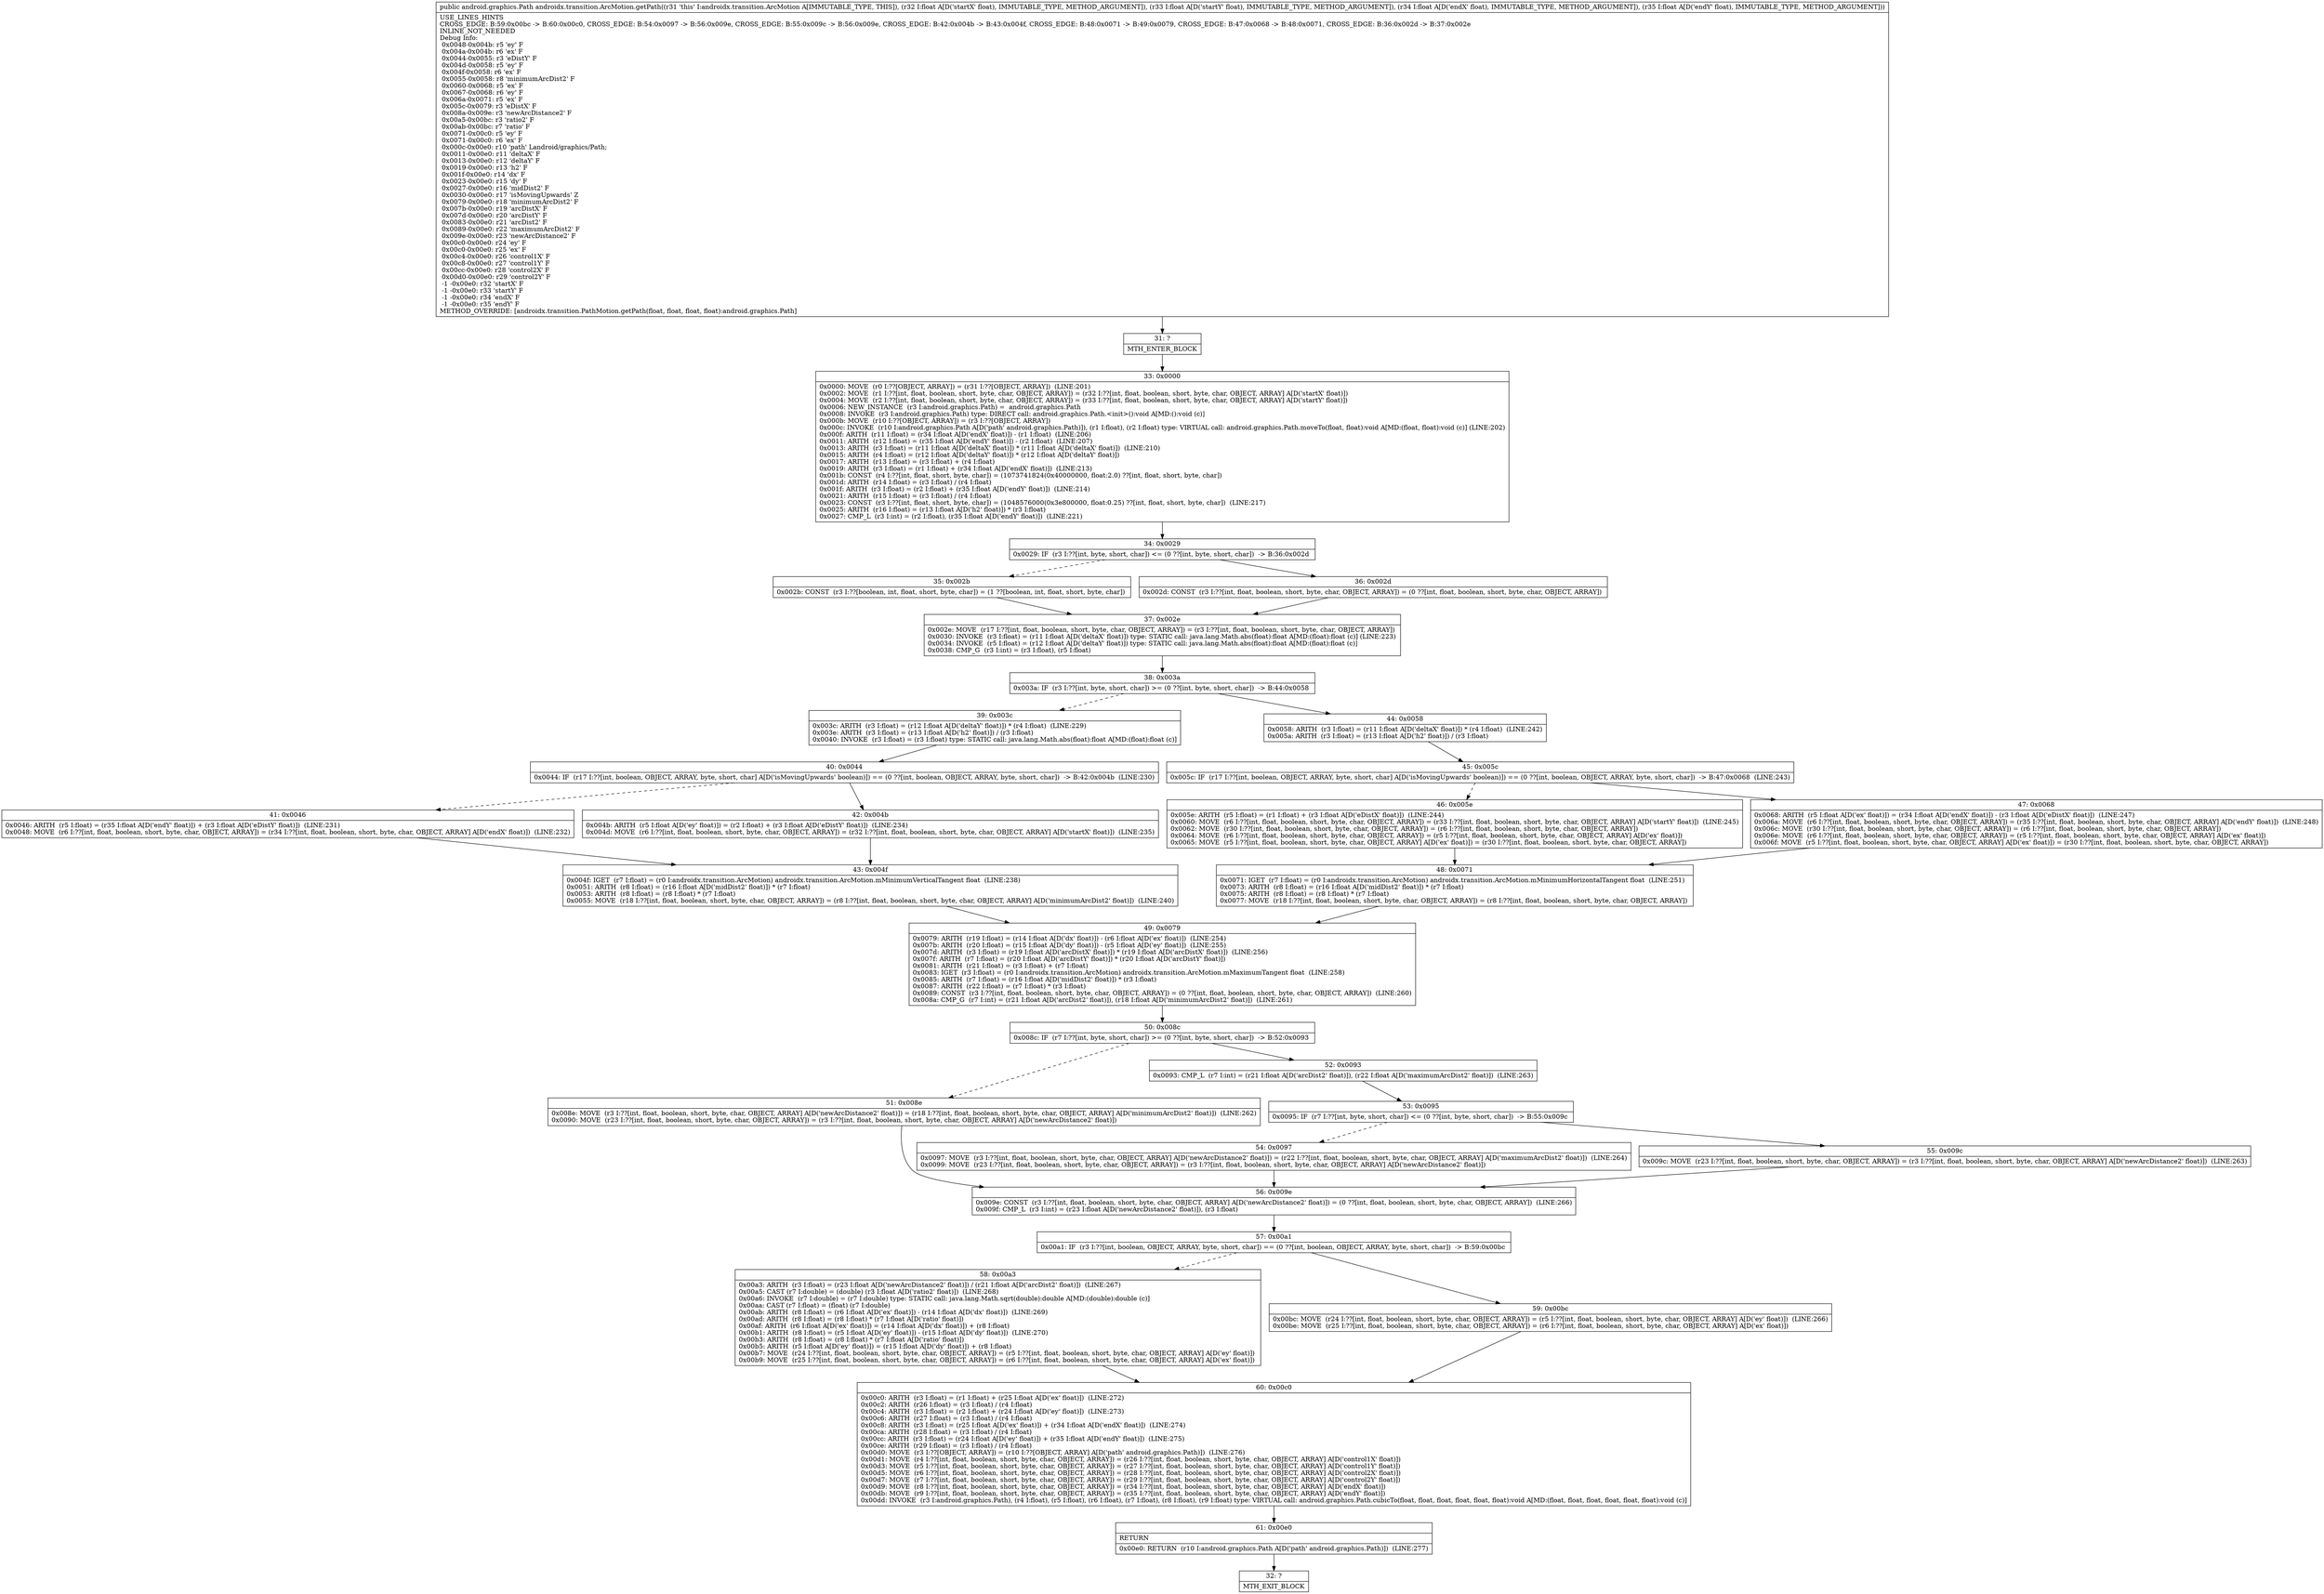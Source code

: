 digraph "CFG forandroidx.transition.ArcMotion.getPath(FFFF)Landroid\/graphics\/Path;" {
Node_31 [shape=record,label="{31\:\ ?|MTH_ENTER_BLOCK\l}"];
Node_33 [shape=record,label="{33\:\ 0x0000|0x0000: MOVE  (r0 I:??[OBJECT, ARRAY]) = (r31 I:??[OBJECT, ARRAY])  (LINE:201)\l0x0002: MOVE  (r1 I:??[int, float, boolean, short, byte, char, OBJECT, ARRAY]) = (r32 I:??[int, float, boolean, short, byte, char, OBJECT, ARRAY] A[D('startX' float)]) \l0x0004: MOVE  (r2 I:??[int, float, boolean, short, byte, char, OBJECT, ARRAY]) = (r33 I:??[int, float, boolean, short, byte, char, OBJECT, ARRAY] A[D('startY' float)]) \l0x0006: NEW_INSTANCE  (r3 I:android.graphics.Path) =  android.graphics.Path \l0x0008: INVOKE  (r3 I:android.graphics.Path) type: DIRECT call: android.graphics.Path.\<init\>():void A[MD:():void (c)]\l0x000b: MOVE  (r10 I:??[OBJECT, ARRAY]) = (r3 I:??[OBJECT, ARRAY]) \l0x000c: INVOKE  (r10 I:android.graphics.Path A[D('path' android.graphics.Path)]), (r1 I:float), (r2 I:float) type: VIRTUAL call: android.graphics.Path.moveTo(float, float):void A[MD:(float, float):void (c)] (LINE:202)\l0x000f: ARITH  (r11 I:float) = (r34 I:float A[D('endX' float)]) \- (r1 I:float)  (LINE:206)\l0x0011: ARITH  (r12 I:float) = (r35 I:float A[D('endY' float)]) \- (r2 I:float)  (LINE:207)\l0x0013: ARITH  (r3 I:float) = (r11 I:float A[D('deltaX' float)]) * (r11 I:float A[D('deltaX' float)])  (LINE:210)\l0x0015: ARITH  (r4 I:float) = (r12 I:float A[D('deltaY' float)]) * (r12 I:float A[D('deltaY' float)]) \l0x0017: ARITH  (r13 I:float) = (r3 I:float) + (r4 I:float) \l0x0019: ARITH  (r3 I:float) = (r1 I:float) + (r34 I:float A[D('endX' float)])  (LINE:213)\l0x001b: CONST  (r4 I:??[int, float, short, byte, char]) = (1073741824(0x40000000, float:2.0) ??[int, float, short, byte, char]) \l0x001d: ARITH  (r14 I:float) = (r3 I:float) \/ (r4 I:float) \l0x001f: ARITH  (r3 I:float) = (r2 I:float) + (r35 I:float A[D('endY' float)])  (LINE:214)\l0x0021: ARITH  (r15 I:float) = (r3 I:float) \/ (r4 I:float) \l0x0023: CONST  (r3 I:??[int, float, short, byte, char]) = (1048576000(0x3e800000, float:0.25) ??[int, float, short, byte, char])  (LINE:217)\l0x0025: ARITH  (r16 I:float) = (r13 I:float A[D('h2' float)]) * (r3 I:float) \l0x0027: CMP_L  (r3 I:int) = (r2 I:float), (r35 I:float A[D('endY' float)])  (LINE:221)\l}"];
Node_34 [shape=record,label="{34\:\ 0x0029|0x0029: IF  (r3 I:??[int, byte, short, char]) \<= (0 ??[int, byte, short, char])  \-\> B:36:0x002d \l}"];
Node_35 [shape=record,label="{35\:\ 0x002b|0x002b: CONST  (r3 I:??[boolean, int, float, short, byte, char]) = (1 ??[boolean, int, float, short, byte, char]) \l}"];
Node_37 [shape=record,label="{37\:\ 0x002e|0x002e: MOVE  (r17 I:??[int, float, boolean, short, byte, char, OBJECT, ARRAY]) = (r3 I:??[int, float, boolean, short, byte, char, OBJECT, ARRAY]) \l0x0030: INVOKE  (r3 I:float) = (r11 I:float A[D('deltaX' float)]) type: STATIC call: java.lang.Math.abs(float):float A[MD:(float):float (c)] (LINE:223)\l0x0034: INVOKE  (r5 I:float) = (r12 I:float A[D('deltaY' float)]) type: STATIC call: java.lang.Math.abs(float):float A[MD:(float):float (c)]\l0x0038: CMP_G  (r3 I:int) = (r3 I:float), (r5 I:float) \l}"];
Node_38 [shape=record,label="{38\:\ 0x003a|0x003a: IF  (r3 I:??[int, byte, short, char]) \>= (0 ??[int, byte, short, char])  \-\> B:44:0x0058 \l}"];
Node_39 [shape=record,label="{39\:\ 0x003c|0x003c: ARITH  (r3 I:float) = (r12 I:float A[D('deltaY' float)]) * (r4 I:float)  (LINE:229)\l0x003e: ARITH  (r3 I:float) = (r13 I:float A[D('h2' float)]) \/ (r3 I:float) \l0x0040: INVOKE  (r3 I:float) = (r3 I:float) type: STATIC call: java.lang.Math.abs(float):float A[MD:(float):float (c)]\l}"];
Node_40 [shape=record,label="{40\:\ 0x0044|0x0044: IF  (r17 I:??[int, boolean, OBJECT, ARRAY, byte, short, char] A[D('isMovingUpwards' boolean)]) == (0 ??[int, boolean, OBJECT, ARRAY, byte, short, char])  \-\> B:42:0x004b  (LINE:230)\l}"];
Node_41 [shape=record,label="{41\:\ 0x0046|0x0046: ARITH  (r5 I:float) = (r35 I:float A[D('endY' float)]) + (r3 I:float A[D('eDistY' float)])  (LINE:231)\l0x0048: MOVE  (r6 I:??[int, float, boolean, short, byte, char, OBJECT, ARRAY]) = (r34 I:??[int, float, boolean, short, byte, char, OBJECT, ARRAY] A[D('endX' float)])  (LINE:232)\l}"];
Node_43 [shape=record,label="{43\:\ 0x004f|0x004f: IGET  (r7 I:float) = (r0 I:androidx.transition.ArcMotion) androidx.transition.ArcMotion.mMinimumVerticalTangent float  (LINE:238)\l0x0051: ARITH  (r8 I:float) = (r16 I:float A[D('midDist2' float)]) * (r7 I:float) \l0x0053: ARITH  (r8 I:float) = (r8 I:float) * (r7 I:float) \l0x0055: MOVE  (r18 I:??[int, float, boolean, short, byte, char, OBJECT, ARRAY]) = (r8 I:??[int, float, boolean, short, byte, char, OBJECT, ARRAY] A[D('minimumArcDist2' float)])  (LINE:240)\l}"];
Node_49 [shape=record,label="{49\:\ 0x0079|0x0079: ARITH  (r19 I:float) = (r14 I:float A[D('dx' float)]) \- (r6 I:float A[D('ex' float)])  (LINE:254)\l0x007b: ARITH  (r20 I:float) = (r15 I:float A[D('dy' float)]) \- (r5 I:float A[D('ey' float)])  (LINE:255)\l0x007d: ARITH  (r3 I:float) = (r19 I:float A[D('arcDistX' float)]) * (r19 I:float A[D('arcDistX' float)])  (LINE:256)\l0x007f: ARITH  (r7 I:float) = (r20 I:float A[D('arcDistY' float)]) * (r20 I:float A[D('arcDistY' float)]) \l0x0081: ARITH  (r21 I:float) = (r3 I:float) + (r7 I:float) \l0x0083: IGET  (r3 I:float) = (r0 I:androidx.transition.ArcMotion) androidx.transition.ArcMotion.mMaximumTangent float  (LINE:258)\l0x0085: ARITH  (r7 I:float) = (r16 I:float A[D('midDist2' float)]) * (r3 I:float) \l0x0087: ARITH  (r22 I:float) = (r7 I:float) * (r3 I:float) \l0x0089: CONST  (r3 I:??[int, float, boolean, short, byte, char, OBJECT, ARRAY]) = (0 ??[int, float, boolean, short, byte, char, OBJECT, ARRAY])  (LINE:260)\l0x008a: CMP_G  (r7 I:int) = (r21 I:float A[D('arcDist2' float)]), (r18 I:float A[D('minimumArcDist2' float)])  (LINE:261)\l}"];
Node_50 [shape=record,label="{50\:\ 0x008c|0x008c: IF  (r7 I:??[int, byte, short, char]) \>= (0 ??[int, byte, short, char])  \-\> B:52:0x0093 \l}"];
Node_51 [shape=record,label="{51\:\ 0x008e|0x008e: MOVE  (r3 I:??[int, float, boolean, short, byte, char, OBJECT, ARRAY] A[D('newArcDistance2' float)]) = (r18 I:??[int, float, boolean, short, byte, char, OBJECT, ARRAY] A[D('minimumArcDist2' float)])  (LINE:262)\l0x0090: MOVE  (r23 I:??[int, float, boolean, short, byte, char, OBJECT, ARRAY]) = (r3 I:??[int, float, boolean, short, byte, char, OBJECT, ARRAY] A[D('newArcDistance2' float)]) \l}"];
Node_56 [shape=record,label="{56\:\ 0x009e|0x009e: CONST  (r3 I:??[int, float, boolean, short, byte, char, OBJECT, ARRAY] A[D('newArcDistance2' float)]) = (0 ??[int, float, boolean, short, byte, char, OBJECT, ARRAY])  (LINE:266)\l0x009f: CMP_L  (r3 I:int) = (r23 I:float A[D('newArcDistance2' float)]), (r3 I:float) \l}"];
Node_57 [shape=record,label="{57\:\ 0x00a1|0x00a1: IF  (r3 I:??[int, boolean, OBJECT, ARRAY, byte, short, char]) == (0 ??[int, boolean, OBJECT, ARRAY, byte, short, char])  \-\> B:59:0x00bc \l}"];
Node_58 [shape=record,label="{58\:\ 0x00a3|0x00a3: ARITH  (r3 I:float) = (r23 I:float A[D('newArcDistance2' float)]) \/ (r21 I:float A[D('arcDist2' float)])  (LINE:267)\l0x00a5: CAST (r7 I:double) = (double) (r3 I:float A[D('ratio2' float)])  (LINE:268)\l0x00a6: INVOKE  (r7 I:double) = (r7 I:double) type: STATIC call: java.lang.Math.sqrt(double):double A[MD:(double):double (c)]\l0x00aa: CAST (r7 I:float) = (float) (r7 I:double) \l0x00ab: ARITH  (r8 I:float) = (r6 I:float A[D('ex' float)]) \- (r14 I:float A[D('dx' float)])  (LINE:269)\l0x00ad: ARITH  (r8 I:float) = (r8 I:float) * (r7 I:float A[D('ratio' float)]) \l0x00af: ARITH  (r6 I:float A[D('ex' float)]) = (r14 I:float A[D('dx' float)]) + (r8 I:float) \l0x00b1: ARITH  (r8 I:float) = (r5 I:float A[D('ey' float)]) \- (r15 I:float A[D('dy' float)])  (LINE:270)\l0x00b3: ARITH  (r8 I:float) = (r8 I:float) * (r7 I:float A[D('ratio' float)]) \l0x00b5: ARITH  (r5 I:float A[D('ey' float)]) = (r15 I:float A[D('dy' float)]) + (r8 I:float) \l0x00b7: MOVE  (r24 I:??[int, float, boolean, short, byte, char, OBJECT, ARRAY]) = (r5 I:??[int, float, boolean, short, byte, char, OBJECT, ARRAY] A[D('ey' float)]) \l0x00b9: MOVE  (r25 I:??[int, float, boolean, short, byte, char, OBJECT, ARRAY]) = (r6 I:??[int, float, boolean, short, byte, char, OBJECT, ARRAY] A[D('ex' float)]) \l}"];
Node_60 [shape=record,label="{60\:\ 0x00c0|0x00c0: ARITH  (r3 I:float) = (r1 I:float) + (r25 I:float A[D('ex' float)])  (LINE:272)\l0x00c2: ARITH  (r26 I:float) = (r3 I:float) \/ (r4 I:float) \l0x00c4: ARITH  (r3 I:float) = (r2 I:float) + (r24 I:float A[D('ey' float)])  (LINE:273)\l0x00c6: ARITH  (r27 I:float) = (r3 I:float) \/ (r4 I:float) \l0x00c8: ARITH  (r3 I:float) = (r25 I:float A[D('ex' float)]) + (r34 I:float A[D('endX' float)])  (LINE:274)\l0x00ca: ARITH  (r28 I:float) = (r3 I:float) \/ (r4 I:float) \l0x00cc: ARITH  (r3 I:float) = (r24 I:float A[D('ey' float)]) + (r35 I:float A[D('endY' float)])  (LINE:275)\l0x00ce: ARITH  (r29 I:float) = (r3 I:float) \/ (r4 I:float) \l0x00d0: MOVE  (r3 I:??[OBJECT, ARRAY]) = (r10 I:??[OBJECT, ARRAY] A[D('path' android.graphics.Path)])  (LINE:276)\l0x00d1: MOVE  (r4 I:??[int, float, boolean, short, byte, char, OBJECT, ARRAY]) = (r26 I:??[int, float, boolean, short, byte, char, OBJECT, ARRAY] A[D('control1X' float)]) \l0x00d3: MOVE  (r5 I:??[int, float, boolean, short, byte, char, OBJECT, ARRAY]) = (r27 I:??[int, float, boolean, short, byte, char, OBJECT, ARRAY] A[D('control1Y' float)]) \l0x00d5: MOVE  (r6 I:??[int, float, boolean, short, byte, char, OBJECT, ARRAY]) = (r28 I:??[int, float, boolean, short, byte, char, OBJECT, ARRAY] A[D('control2X' float)]) \l0x00d7: MOVE  (r7 I:??[int, float, boolean, short, byte, char, OBJECT, ARRAY]) = (r29 I:??[int, float, boolean, short, byte, char, OBJECT, ARRAY] A[D('control2Y' float)]) \l0x00d9: MOVE  (r8 I:??[int, float, boolean, short, byte, char, OBJECT, ARRAY]) = (r34 I:??[int, float, boolean, short, byte, char, OBJECT, ARRAY] A[D('endX' float)]) \l0x00db: MOVE  (r9 I:??[int, float, boolean, short, byte, char, OBJECT, ARRAY]) = (r35 I:??[int, float, boolean, short, byte, char, OBJECT, ARRAY] A[D('endY' float)]) \l0x00dd: INVOKE  (r3 I:android.graphics.Path), (r4 I:float), (r5 I:float), (r6 I:float), (r7 I:float), (r8 I:float), (r9 I:float) type: VIRTUAL call: android.graphics.Path.cubicTo(float, float, float, float, float, float):void A[MD:(float, float, float, float, float, float):void (c)]\l}"];
Node_61 [shape=record,label="{61\:\ 0x00e0|RETURN\l|0x00e0: RETURN  (r10 I:android.graphics.Path A[D('path' android.graphics.Path)])  (LINE:277)\l}"];
Node_32 [shape=record,label="{32\:\ ?|MTH_EXIT_BLOCK\l}"];
Node_59 [shape=record,label="{59\:\ 0x00bc|0x00bc: MOVE  (r24 I:??[int, float, boolean, short, byte, char, OBJECT, ARRAY]) = (r5 I:??[int, float, boolean, short, byte, char, OBJECT, ARRAY] A[D('ey' float)])  (LINE:266)\l0x00be: MOVE  (r25 I:??[int, float, boolean, short, byte, char, OBJECT, ARRAY]) = (r6 I:??[int, float, boolean, short, byte, char, OBJECT, ARRAY] A[D('ex' float)]) \l}"];
Node_52 [shape=record,label="{52\:\ 0x0093|0x0093: CMP_L  (r7 I:int) = (r21 I:float A[D('arcDist2' float)]), (r22 I:float A[D('maximumArcDist2' float)])  (LINE:263)\l}"];
Node_53 [shape=record,label="{53\:\ 0x0095|0x0095: IF  (r7 I:??[int, byte, short, char]) \<= (0 ??[int, byte, short, char])  \-\> B:55:0x009c \l}"];
Node_54 [shape=record,label="{54\:\ 0x0097|0x0097: MOVE  (r3 I:??[int, float, boolean, short, byte, char, OBJECT, ARRAY] A[D('newArcDistance2' float)]) = (r22 I:??[int, float, boolean, short, byte, char, OBJECT, ARRAY] A[D('maximumArcDist2' float)])  (LINE:264)\l0x0099: MOVE  (r23 I:??[int, float, boolean, short, byte, char, OBJECT, ARRAY]) = (r3 I:??[int, float, boolean, short, byte, char, OBJECT, ARRAY] A[D('newArcDistance2' float)]) \l}"];
Node_55 [shape=record,label="{55\:\ 0x009c|0x009c: MOVE  (r23 I:??[int, float, boolean, short, byte, char, OBJECT, ARRAY]) = (r3 I:??[int, float, boolean, short, byte, char, OBJECT, ARRAY] A[D('newArcDistance2' float)])  (LINE:263)\l}"];
Node_42 [shape=record,label="{42\:\ 0x004b|0x004b: ARITH  (r5 I:float A[D('ey' float)]) = (r2 I:float) + (r3 I:float A[D('eDistY' float)])  (LINE:234)\l0x004d: MOVE  (r6 I:??[int, float, boolean, short, byte, char, OBJECT, ARRAY]) = (r32 I:??[int, float, boolean, short, byte, char, OBJECT, ARRAY] A[D('startX' float)])  (LINE:235)\l}"];
Node_44 [shape=record,label="{44\:\ 0x0058|0x0058: ARITH  (r3 I:float) = (r11 I:float A[D('deltaX' float)]) * (r4 I:float)  (LINE:242)\l0x005a: ARITH  (r3 I:float) = (r13 I:float A[D('h2' float)]) \/ (r3 I:float) \l}"];
Node_45 [shape=record,label="{45\:\ 0x005c|0x005c: IF  (r17 I:??[int, boolean, OBJECT, ARRAY, byte, short, char] A[D('isMovingUpwards' boolean)]) == (0 ??[int, boolean, OBJECT, ARRAY, byte, short, char])  \-\> B:47:0x0068  (LINE:243)\l}"];
Node_46 [shape=record,label="{46\:\ 0x005e|0x005e: ARITH  (r5 I:float) = (r1 I:float) + (r3 I:float A[D('eDistX' float)])  (LINE:244)\l0x0060: MOVE  (r6 I:??[int, float, boolean, short, byte, char, OBJECT, ARRAY]) = (r33 I:??[int, float, boolean, short, byte, char, OBJECT, ARRAY] A[D('startY' float)])  (LINE:245)\l0x0062: MOVE  (r30 I:??[int, float, boolean, short, byte, char, OBJECT, ARRAY]) = (r6 I:??[int, float, boolean, short, byte, char, OBJECT, ARRAY]) \l0x0064: MOVE  (r6 I:??[int, float, boolean, short, byte, char, OBJECT, ARRAY]) = (r5 I:??[int, float, boolean, short, byte, char, OBJECT, ARRAY] A[D('ex' float)]) \l0x0065: MOVE  (r5 I:??[int, float, boolean, short, byte, char, OBJECT, ARRAY] A[D('ex' float)]) = (r30 I:??[int, float, boolean, short, byte, char, OBJECT, ARRAY]) \l}"];
Node_48 [shape=record,label="{48\:\ 0x0071|0x0071: IGET  (r7 I:float) = (r0 I:androidx.transition.ArcMotion) androidx.transition.ArcMotion.mMinimumHorizontalTangent float  (LINE:251)\l0x0073: ARITH  (r8 I:float) = (r16 I:float A[D('midDist2' float)]) * (r7 I:float) \l0x0075: ARITH  (r8 I:float) = (r8 I:float) * (r7 I:float) \l0x0077: MOVE  (r18 I:??[int, float, boolean, short, byte, char, OBJECT, ARRAY]) = (r8 I:??[int, float, boolean, short, byte, char, OBJECT, ARRAY]) \l}"];
Node_47 [shape=record,label="{47\:\ 0x0068|0x0068: ARITH  (r5 I:float A[D('ex' float)]) = (r34 I:float A[D('endX' float)]) \- (r3 I:float A[D('eDistX' float)])  (LINE:247)\l0x006a: MOVE  (r6 I:??[int, float, boolean, short, byte, char, OBJECT, ARRAY]) = (r35 I:??[int, float, boolean, short, byte, char, OBJECT, ARRAY] A[D('endY' float)])  (LINE:248)\l0x006c: MOVE  (r30 I:??[int, float, boolean, short, byte, char, OBJECT, ARRAY]) = (r6 I:??[int, float, boolean, short, byte, char, OBJECT, ARRAY]) \l0x006e: MOVE  (r6 I:??[int, float, boolean, short, byte, char, OBJECT, ARRAY]) = (r5 I:??[int, float, boolean, short, byte, char, OBJECT, ARRAY] A[D('ex' float)]) \l0x006f: MOVE  (r5 I:??[int, float, boolean, short, byte, char, OBJECT, ARRAY] A[D('ex' float)]) = (r30 I:??[int, float, boolean, short, byte, char, OBJECT, ARRAY]) \l}"];
Node_36 [shape=record,label="{36\:\ 0x002d|0x002d: CONST  (r3 I:??[int, float, boolean, short, byte, char, OBJECT, ARRAY]) = (0 ??[int, float, boolean, short, byte, char, OBJECT, ARRAY]) \l}"];
MethodNode[shape=record,label="{public android.graphics.Path androidx.transition.ArcMotion.getPath((r31 'this' I:androidx.transition.ArcMotion A[IMMUTABLE_TYPE, THIS]), (r32 I:float A[D('startX' float), IMMUTABLE_TYPE, METHOD_ARGUMENT]), (r33 I:float A[D('startY' float), IMMUTABLE_TYPE, METHOD_ARGUMENT]), (r34 I:float A[D('endX' float), IMMUTABLE_TYPE, METHOD_ARGUMENT]), (r35 I:float A[D('endY' float), IMMUTABLE_TYPE, METHOD_ARGUMENT]))  | USE_LINES_HINTS\lCROSS_EDGE: B:59:0x00bc \-\> B:60:0x00c0, CROSS_EDGE: B:54:0x0097 \-\> B:56:0x009e, CROSS_EDGE: B:55:0x009c \-\> B:56:0x009e, CROSS_EDGE: B:42:0x004b \-\> B:43:0x004f, CROSS_EDGE: B:48:0x0071 \-\> B:49:0x0079, CROSS_EDGE: B:47:0x0068 \-\> B:48:0x0071, CROSS_EDGE: B:36:0x002d \-\> B:37:0x002e\lINLINE_NOT_NEEDED\lDebug Info:\l  0x0048\-0x004b: r5 'ey' F\l  0x004a\-0x004b: r6 'ex' F\l  0x0044\-0x0055: r3 'eDistY' F\l  0x004d\-0x0058: r5 'ey' F\l  0x004f\-0x0058: r6 'ex' F\l  0x0055\-0x0058: r8 'minimumArcDist2' F\l  0x0060\-0x0068: r5 'ex' F\l  0x0067\-0x0068: r6 'ey' F\l  0x006a\-0x0071: r5 'ex' F\l  0x005c\-0x0079: r3 'eDistX' F\l  0x008a\-0x009e: r3 'newArcDistance2' F\l  0x00a5\-0x00bc: r3 'ratio2' F\l  0x00ab\-0x00bc: r7 'ratio' F\l  0x0071\-0x00c0: r5 'ey' F\l  0x0071\-0x00c0: r6 'ex' F\l  0x000c\-0x00e0: r10 'path' Landroid\/graphics\/Path;\l  0x0011\-0x00e0: r11 'deltaX' F\l  0x0013\-0x00e0: r12 'deltaY' F\l  0x0019\-0x00e0: r13 'h2' F\l  0x001f\-0x00e0: r14 'dx' F\l  0x0023\-0x00e0: r15 'dy' F\l  0x0027\-0x00e0: r16 'midDist2' F\l  0x0030\-0x00e0: r17 'isMovingUpwards' Z\l  0x0079\-0x00e0: r18 'minimumArcDist2' F\l  0x007b\-0x00e0: r19 'arcDistX' F\l  0x007d\-0x00e0: r20 'arcDistY' F\l  0x0083\-0x00e0: r21 'arcDist2' F\l  0x0089\-0x00e0: r22 'maximumArcDist2' F\l  0x009e\-0x00e0: r23 'newArcDistance2' F\l  0x00c0\-0x00e0: r24 'ey' F\l  0x00c0\-0x00e0: r25 'ex' F\l  0x00c4\-0x00e0: r26 'control1X' F\l  0x00c8\-0x00e0: r27 'control1Y' F\l  0x00cc\-0x00e0: r28 'control2X' F\l  0x00d0\-0x00e0: r29 'control2Y' F\l  \-1 \-0x00e0: r32 'startX' F\l  \-1 \-0x00e0: r33 'startY' F\l  \-1 \-0x00e0: r34 'endX' F\l  \-1 \-0x00e0: r35 'endY' F\lMETHOD_OVERRIDE: [androidx.transition.PathMotion.getPath(float, float, float, float):android.graphics.Path]\l}"];
MethodNode -> Node_31;Node_31 -> Node_33;
Node_33 -> Node_34;
Node_34 -> Node_35[style=dashed];
Node_34 -> Node_36;
Node_35 -> Node_37;
Node_37 -> Node_38;
Node_38 -> Node_39[style=dashed];
Node_38 -> Node_44;
Node_39 -> Node_40;
Node_40 -> Node_41[style=dashed];
Node_40 -> Node_42;
Node_41 -> Node_43;
Node_43 -> Node_49;
Node_49 -> Node_50;
Node_50 -> Node_51[style=dashed];
Node_50 -> Node_52;
Node_51 -> Node_56;
Node_56 -> Node_57;
Node_57 -> Node_58[style=dashed];
Node_57 -> Node_59;
Node_58 -> Node_60;
Node_60 -> Node_61;
Node_61 -> Node_32;
Node_59 -> Node_60;
Node_52 -> Node_53;
Node_53 -> Node_54[style=dashed];
Node_53 -> Node_55;
Node_54 -> Node_56;
Node_55 -> Node_56;
Node_42 -> Node_43;
Node_44 -> Node_45;
Node_45 -> Node_46[style=dashed];
Node_45 -> Node_47;
Node_46 -> Node_48;
Node_48 -> Node_49;
Node_47 -> Node_48;
Node_36 -> Node_37;
}

